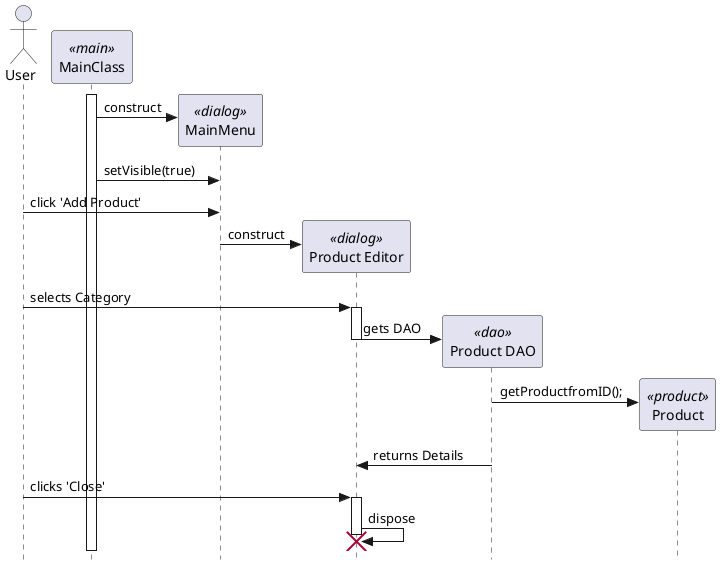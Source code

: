 @startuml
' use strict UML mode
skinparam style strictuml

actor "User" as user

participant "MainClass" as main <<main>>
main++

create "MainMenu" as menu <<dialog>>
main -> menu : construct
main -> menu : setVisible(true)

user -> menu : click 'Add Product'

create "Product Editor" as editor <<dialog>>
menu -> editor : construct
user -> editor++ : selects Category


create "Product DAO" as dao <<dao>>
editor -> dao : gets DAO
editor--

create "Product" as product <<product>>
dao -> product : getProductfromID(); 

dao -> editor : returns Details

user -> editor++ : clicks 'Close'
editor -> editor : dispose
destroy editor

@enduml
